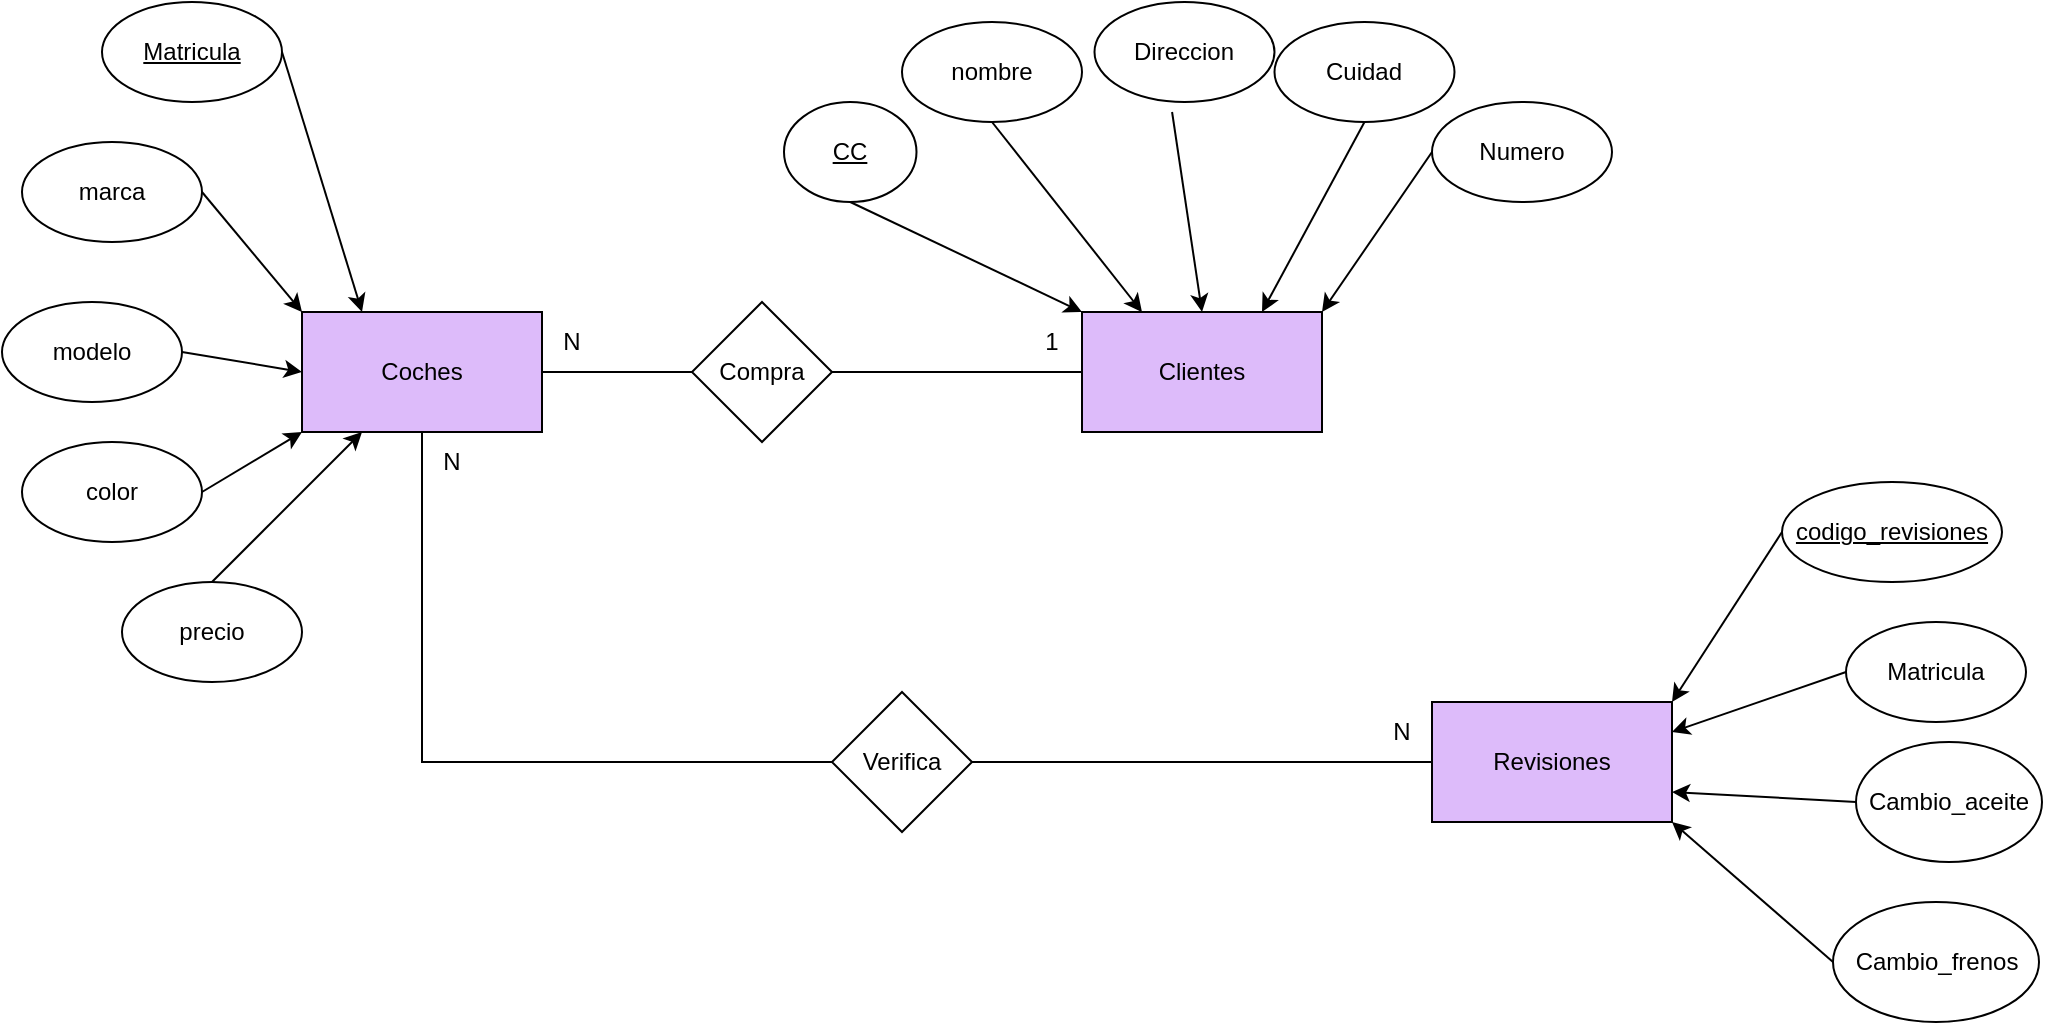 <mxfile version="24.6.4" type="github">
  <diagram name="Página-1" id="PyifgO8BFb64cpr1a7OR">
    <mxGraphModel dx="2394" dy="1251" grid="1" gridSize="10" guides="1" tooltips="1" connect="1" arrows="1" fold="1" page="1" pageScale="1" pageWidth="827" pageHeight="1169" math="0" shadow="0">
      <root>
        <mxCell id="0" />
        <mxCell id="1" parent="0" />
        <mxCell id="H4qmeB2u3oznIAtk8Gsr-1" value="Coches" style="rounded=0;whiteSpace=wrap;html=1;strokeColor=default;align=center;verticalAlign=middle;fontFamily=Helvetica;fontSize=12;fontColor=default;fillColor=#DDBBFA;" vertex="1" parent="1">
          <mxGeometry x="520" y="535" width="120" height="60" as="geometry" />
        </mxCell>
        <mxCell id="H4qmeB2u3oznIAtk8Gsr-2" value="Clientes" style="rounded=0;whiteSpace=wrap;html=1;strokeColor=default;align=center;verticalAlign=middle;fontFamily=Helvetica;fontSize=12;fontColor=default;fillColor=#DDBBFA;" vertex="1" parent="1">
          <mxGeometry x="910" y="535" width="120" height="60" as="geometry" />
        </mxCell>
        <mxCell id="H4qmeB2u3oznIAtk8Gsr-3" value="Revisiones" style="rounded=0;whiteSpace=wrap;html=1;strokeColor=default;align=center;verticalAlign=middle;fontFamily=Helvetica;fontSize=12;fontColor=default;fillColor=#DDBBFA;" vertex="1" parent="1">
          <mxGeometry x="1085" y="730" width="120" height="60" as="geometry" />
        </mxCell>
        <mxCell id="H4qmeB2u3oznIAtk8Gsr-4" value="&lt;u&gt;Matricula&lt;/u&gt;" style="ellipse;whiteSpace=wrap;html=1;" vertex="1" parent="1">
          <mxGeometry x="420" y="380" width="90" height="50" as="geometry" />
        </mxCell>
        <mxCell id="H4qmeB2u3oznIAtk8Gsr-5" value="marca" style="ellipse;whiteSpace=wrap;html=1;" vertex="1" parent="1">
          <mxGeometry x="380" y="450" width="90" height="50" as="geometry" />
        </mxCell>
        <mxCell id="H4qmeB2u3oznIAtk8Gsr-6" value="modelo" style="ellipse;whiteSpace=wrap;html=1;" vertex="1" parent="1">
          <mxGeometry x="370" y="530" width="90" height="50" as="geometry" />
        </mxCell>
        <mxCell id="H4qmeB2u3oznIAtk8Gsr-7" value="color" style="ellipse;whiteSpace=wrap;html=1;" vertex="1" parent="1">
          <mxGeometry x="380" y="600" width="90" height="50" as="geometry" />
        </mxCell>
        <mxCell id="H4qmeB2u3oznIAtk8Gsr-8" value="" style="endArrow=classic;html=1;rounded=0;exitX=1;exitY=0.5;exitDx=0;exitDy=0;entryX=0.25;entryY=0;entryDx=0;entryDy=0;" edge="1" parent="1" source="H4qmeB2u3oznIAtk8Gsr-4" target="H4qmeB2u3oznIAtk8Gsr-1">
          <mxGeometry width="50" height="50" relative="1" as="geometry">
            <mxPoint x="760" y="670" as="sourcePoint" />
            <mxPoint x="810" y="620" as="targetPoint" />
          </mxGeometry>
        </mxCell>
        <mxCell id="H4qmeB2u3oznIAtk8Gsr-9" value="" style="endArrow=classic;html=1;rounded=0;exitX=1;exitY=0.5;exitDx=0;exitDy=0;entryX=0;entryY=0;entryDx=0;entryDy=0;" edge="1" parent="1" source="H4qmeB2u3oznIAtk8Gsr-5" target="H4qmeB2u3oznIAtk8Gsr-1">
          <mxGeometry width="50" height="50" relative="1" as="geometry">
            <mxPoint x="680" y="645" as="sourcePoint" />
            <mxPoint x="730" y="740" as="targetPoint" />
          </mxGeometry>
        </mxCell>
        <mxCell id="H4qmeB2u3oznIAtk8Gsr-10" value="" style="endArrow=classic;html=1;rounded=0;exitX=1;exitY=0.5;exitDx=0;exitDy=0;entryX=0;entryY=0.5;entryDx=0;entryDy=0;entryPerimeter=0;" edge="1" parent="1" source="H4qmeB2u3oznIAtk8Gsr-6" target="H4qmeB2u3oznIAtk8Gsr-1">
          <mxGeometry width="50" height="50" relative="1" as="geometry">
            <mxPoint x="690" y="655" as="sourcePoint" />
            <mxPoint x="740" y="750" as="targetPoint" />
          </mxGeometry>
        </mxCell>
        <mxCell id="H4qmeB2u3oznIAtk8Gsr-11" value="" style="endArrow=classic;html=1;rounded=0;exitX=1;exitY=0.5;exitDx=0;exitDy=0;entryX=0;entryY=1;entryDx=0;entryDy=0;" edge="1" parent="1" source="H4qmeB2u3oznIAtk8Gsr-7" target="H4qmeB2u3oznIAtk8Gsr-1">
          <mxGeometry width="50" height="50" relative="1" as="geometry">
            <mxPoint x="700" y="665" as="sourcePoint" />
            <mxPoint x="750" y="760" as="targetPoint" />
          </mxGeometry>
        </mxCell>
        <mxCell id="H4qmeB2u3oznIAtk8Gsr-12" value="Compra" style="rhombus;whiteSpace=wrap;html=1;" vertex="1" parent="1">
          <mxGeometry x="715" y="530" width="70" height="70" as="geometry" />
        </mxCell>
        <mxCell id="H4qmeB2u3oznIAtk8Gsr-13" value="&lt;u&gt;CC&lt;/u&gt;" style="ellipse;whiteSpace=wrap;html=1;" vertex="1" parent="1">
          <mxGeometry x="761" y="430" width="66.25" height="50" as="geometry" />
        </mxCell>
        <mxCell id="H4qmeB2u3oznIAtk8Gsr-14" value="nombre" style="ellipse;whiteSpace=wrap;html=1;" vertex="1" parent="1">
          <mxGeometry x="820" y="390" width="90" height="50" as="geometry" />
        </mxCell>
        <mxCell id="H4qmeB2u3oznIAtk8Gsr-15" value="" style="endArrow=classic;html=1;rounded=0;exitX=0.5;exitY=1;exitDx=0;exitDy=0;entryX=0;entryY=0;entryDx=0;entryDy=0;" edge="1" parent="1" source="H4qmeB2u3oznIAtk8Gsr-13" target="H4qmeB2u3oznIAtk8Gsr-2">
          <mxGeometry width="50" height="50" relative="1" as="geometry">
            <mxPoint x="680" y="645" as="sourcePoint" />
            <mxPoint x="730" y="740" as="targetPoint" />
          </mxGeometry>
        </mxCell>
        <mxCell id="H4qmeB2u3oznIAtk8Gsr-16" value="" style="endArrow=classic;html=1;rounded=0;exitX=0.5;exitY=1;exitDx=0;exitDy=0;entryX=0.25;entryY=0;entryDx=0;entryDy=0;" edge="1" parent="1" source="H4qmeB2u3oznIAtk8Gsr-14" target="H4qmeB2u3oznIAtk8Gsr-2">
          <mxGeometry width="50" height="50" relative="1" as="geometry">
            <mxPoint x="934" y="470" as="sourcePoint" />
            <mxPoint x="950" y="545" as="targetPoint" />
          </mxGeometry>
        </mxCell>
        <mxCell id="H4qmeB2u3oznIAtk8Gsr-17" value="N" style="text;html=1;align=center;verticalAlign=middle;whiteSpace=wrap;rounded=0;" vertex="1" parent="1">
          <mxGeometry x="640" y="535" width="30" height="30" as="geometry" />
        </mxCell>
        <mxCell id="H4qmeB2u3oznIAtk8Gsr-18" value="1" style="text;html=1;align=center;verticalAlign=middle;whiteSpace=wrap;rounded=0;" vertex="1" parent="1">
          <mxGeometry x="880" y="535" width="30" height="30" as="geometry" />
        </mxCell>
        <mxCell id="H4qmeB2u3oznIAtk8Gsr-22" value="Matricula" style="ellipse;whiteSpace=wrap;html=1;" vertex="1" parent="1">
          <mxGeometry x="1292" y="690" width="90" height="50" as="geometry" />
        </mxCell>
        <mxCell id="H4qmeB2u3oznIAtk8Gsr-23" value="Cambio_aceite" style="ellipse;whiteSpace=wrap;html=1;" vertex="1" parent="1">
          <mxGeometry x="1297" y="750" width="93" height="60" as="geometry" />
        </mxCell>
        <mxCell id="H4qmeB2u3oznIAtk8Gsr-24" value="Cambio_frenos" style="ellipse;whiteSpace=wrap;html=1;" vertex="1" parent="1">
          <mxGeometry x="1285.5" y="830" width="103" height="60" as="geometry" />
        </mxCell>
        <mxCell id="H4qmeB2u3oznIAtk8Gsr-25" value="" style="endArrow=classic;html=1;rounded=0;exitX=0;exitY=0.5;exitDx=0;exitDy=0;entryX=1;entryY=0;entryDx=0;entryDy=0;" edge="1" parent="1" source="H4qmeB2u3oznIAtk8Gsr-26" target="H4qmeB2u3oznIAtk8Gsr-3">
          <mxGeometry width="50" height="50" relative="1" as="geometry">
            <mxPoint x="1160" y="920" as="sourcePoint" />
            <mxPoint x="1210" y="1015" as="targetPoint" />
          </mxGeometry>
        </mxCell>
        <mxCell id="H4qmeB2u3oznIAtk8Gsr-26" value="&lt;u&gt;codigo_revisiones&lt;/u&gt;" style="ellipse;whiteSpace=wrap;html=1;" vertex="1" parent="1">
          <mxGeometry x="1260" y="620" width="110" height="50" as="geometry" />
        </mxCell>
        <mxCell id="H4qmeB2u3oznIAtk8Gsr-27" value="" style="endArrow=classic;html=1;rounded=0;exitX=0;exitY=0.5;exitDx=0;exitDy=0;entryX=1;entryY=0.25;entryDx=0;entryDy=0;" edge="1" parent="1" source="H4qmeB2u3oznIAtk8Gsr-22" target="H4qmeB2u3oznIAtk8Gsr-3">
          <mxGeometry width="50" height="50" relative="1" as="geometry">
            <mxPoint x="1260" y="645" as="sourcePoint" />
            <mxPoint x="1220" y="760" as="targetPoint" />
          </mxGeometry>
        </mxCell>
        <mxCell id="H4qmeB2u3oznIAtk8Gsr-28" value="" style="endArrow=classic;html=1;rounded=0;exitX=0;exitY=0.5;exitDx=0;exitDy=0;entryX=1;entryY=0.75;entryDx=0;entryDy=0;" edge="1" parent="1" source="H4qmeB2u3oznIAtk8Gsr-23" target="H4qmeB2u3oznIAtk8Gsr-3">
          <mxGeometry width="50" height="50" relative="1" as="geometry">
            <mxPoint x="1270" y="655" as="sourcePoint" />
            <mxPoint x="1225" y="750" as="targetPoint" />
          </mxGeometry>
        </mxCell>
        <mxCell id="H4qmeB2u3oznIAtk8Gsr-29" value="" style="endArrow=classic;html=1;rounded=0;exitX=0;exitY=0.5;exitDx=0;exitDy=0;entryX=1;entryY=1;entryDx=0;entryDy=0;" edge="1" parent="1" source="H4qmeB2u3oznIAtk8Gsr-24" target="H4qmeB2u3oznIAtk8Gsr-3">
          <mxGeometry width="50" height="50" relative="1" as="geometry">
            <mxPoint x="1287" y="785" as="sourcePoint" />
            <mxPoint x="1215" y="770" as="targetPoint" />
          </mxGeometry>
        </mxCell>
        <mxCell id="H4qmeB2u3oznIAtk8Gsr-30" value="Verifica" style="rhombus;whiteSpace=wrap;html=1;" vertex="1" parent="1">
          <mxGeometry x="785" y="725" width="70" height="70" as="geometry" />
        </mxCell>
        <mxCell id="H4qmeB2u3oznIAtk8Gsr-31" value="N" style="text;html=1;align=center;verticalAlign=middle;whiteSpace=wrap;rounded=0;" vertex="1" parent="1">
          <mxGeometry x="580" y="595" width="30" height="30" as="geometry" />
        </mxCell>
        <mxCell id="H4qmeB2u3oznIAtk8Gsr-33" value="" style="endArrow=none;html=1;rounded=0;exitX=1;exitY=0.5;exitDx=0;exitDy=0;entryX=0;entryY=0.5;entryDx=0;entryDy=0;edgeStyle=orthogonalEdgeStyle;" edge="1" parent="1" source="H4qmeB2u3oznIAtk8Gsr-1" target="H4qmeB2u3oznIAtk8Gsr-12">
          <mxGeometry width="50" height="50" relative="1" as="geometry">
            <mxPoint x="830" y="1030" as="sourcePoint" />
            <mxPoint x="880" y="980" as="targetPoint" />
          </mxGeometry>
        </mxCell>
        <mxCell id="H4qmeB2u3oznIAtk8Gsr-34" value="" style="endArrow=none;html=1;rounded=0;exitX=0;exitY=0.5;exitDx=0;exitDy=0;entryX=1;entryY=0.5;entryDx=0;entryDy=0;" edge="1" parent="1" source="H4qmeB2u3oznIAtk8Gsr-2" target="H4qmeB2u3oznIAtk8Gsr-12">
          <mxGeometry width="50" height="50" relative="1" as="geometry">
            <mxPoint x="820" y="750" as="sourcePoint" />
            <mxPoint x="845" y="575" as="targetPoint" />
          </mxGeometry>
        </mxCell>
        <mxCell id="H4qmeB2u3oznIAtk8Gsr-37" value="" style="endArrow=none;html=1;rounded=0;exitX=0;exitY=0.5;exitDx=0;exitDy=0;entryX=1;entryY=0.5;entryDx=0;entryDy=0;" edge="1" parent="1" source="H4qmeB2u3oznIAtk8Gsr-3" target="H4qmeB2u3oznIAtk8Gsr-30">
          <mxGeometry width="50" height="50" relative="1" as="geometry">
            <mxPoint x="1155" y="610" as="sourcePoint" />
            <mxPoint x="1155" y="740" as="targetPoint" />
          </mxGeometry>
        </mxCell>
        <mxCell id="H4qmeB2u3oznIAtk8Gsr-39" value="precio" style="ellipse;whiteSpace=wrap;html=1;" vertex="1" parent="1">
          <mxGeometry x="430" y="670" width="90" height="50" as="geometry" />
        </mxCell>
        <mxCell id="H4qmeB2u3oznIAtk8Gsr-40" value="" style="endArrow=classic;html=1;rounded=0;exitX=0.5;exitY=0;exitDx=0;exitDy=0;entryX=0.25;entryY=1;entryDx=0;entryDy=0;" edge="1" parent="1" source="H4qmeB2u3oznIAtk8Gsr-39" target="H4qmeB2u3oznIAtk8Gsr-1">
          <mxGeometry width="50" height="50" relative="1" as="geometry">
            <mxPoint x="480" y="635" as="sourcePoint" />
            <mxPoint x="530" y="605" as="targetPoint" />
          </mxGeometry>
        </mxCell>
        <mxCell id="H4qmeB2u3oznIAtk8Gsr-41" value="Direccion" style="ellipse;whiteSpace=wrap;html=1;" vertex="1" parent="1">
          <mxGeometry x="916.25" y="380" width="90" height="50" as="geometry" />
        </mxCell>
        <mxCell id="H4qmeB2u3oznIAtk8Gsr-42" value="" style="endArrow=classic;html=1;rounded=0;exitX=0.431;exitY=1.1;exitDx=0;exitDy=0;entryX=0.5;entryY=0;entryDx=0;entryDy=0;exitPerimeter=0;" edge="1" parent="1" source="H4qmeB2u3oznIAtk8Gsr-41" target="H4qmeB2u3oznIAtk8Gsr-2">
          <mxGeometry width="50" height="50" relative="1" as="geometry">
            <mxPoint x="965" y="460" as="sourcePoint" />
            <mxPoint x="950" y="545" as="targetPoint" />
          </mxGeometry>
        </mxCell>
        <mxCell id="H4qmeB2u3oznIAtk8Gsr-43" value="Cuidad" style="ellipse;whiteSpace=wrap;html=1;" vertex="1" parent="1">
          <mxGeometry x="1006.25" y="390" width="90" height="50" as="geometry" />
        </mxCell>
        <mxCell id="H4qmeB2u3oznIAtk8Gsr-44" value="" style="endArrow=classic;html=1;rounded=0;exitX=0.5;exitY=1;exitDx=0;exitDy=0;entryX=0.75;entryY=0;entryDx=0;entryDy=0;" edge="1" parent="1" source="H4qmeB2u3oznIAtk8Gsr-43" target="H4qmeB2u3oznIAtk8Gsr-2">
          <mxGeometry width="50" height="50" relative="1" as="geometry">
            <mxPoint x="1033" y="463" as="sourcePoint" />
            <mxPoint x="980" y="545" as="targetPoint" />
          </mxGeometry>
        </mxCell>
        <mxCell id="H4qmeB2u3oznIAtk8Gsr-45" value="Numero" style="ellipse;whiteSpace=wrap;html=1;" vertex="1" parent="1">
          <mxGeometry x="1085" y="430" width="90" height="50" as="geometry" />
        </mxCell>
        <mxCell id="H4qmeB2u3oznIAtk8Gsr-46" value="" style="endArrow=classic;html=1;rounded=0;exitX=0;exitY=0.5;exitDx=0;exitDy=0;entryX=1;entryY=0;entryDx=0;entryDy=0;" edge="1" parent="1" source="H4qmeB2u3oznIAtk8Gsr-45" target="H4qmeB2u3oznIAtk8Gsr-2">
          <mxGeometry width="50" height="50" relative="1" as="geometry">
            <mxPoint x="1006" y="445" as="sourcePoint" />
            <mxPoint x="1010" y="545" as="targetPoint" />
          </mxGeometry>
        </mxCell>
        <mxCell id="H4qmeB2u3oznIAtk8Gsr-49" value="N" style="text;html=1;align=center;verticalAlign=middle;whiteSpace=wrap;rounded=0;" vertex="1" parent="1">
          <mxGeometry x="1055" y="730" width="30" height="30" as="geometry" />
        </mxCell>
        <mxCell id="H4qmeB2u3oznIAtk8Gsr-50" value="" style="endArrow=none;html=1;rounded=0;exitX=0;exitY=0.5;exitDx=0;exitDy=0;entryX=0.5;entryY=1;entryDx=0;entryDy=0;edgeStyle=orthogonalEdgeStyle;" edge="1" parent="1" source="H4qmeB2u3oznIAtk8Gsr-30" target="H4qmeB2u3oznIAtk8Gsr-1">
          <mxGeometry width="50" height="50" relative="1" as="geometry">
            <mxPoint x="1095" y="770" as="sourcePoint" />
            <mxPoint x="770" y="770" as="targetPoint" />
          </mxGeometry>
        </mxCell>
      </root>
    </mxGraphModel>
  </diagram>
</mxfile>
